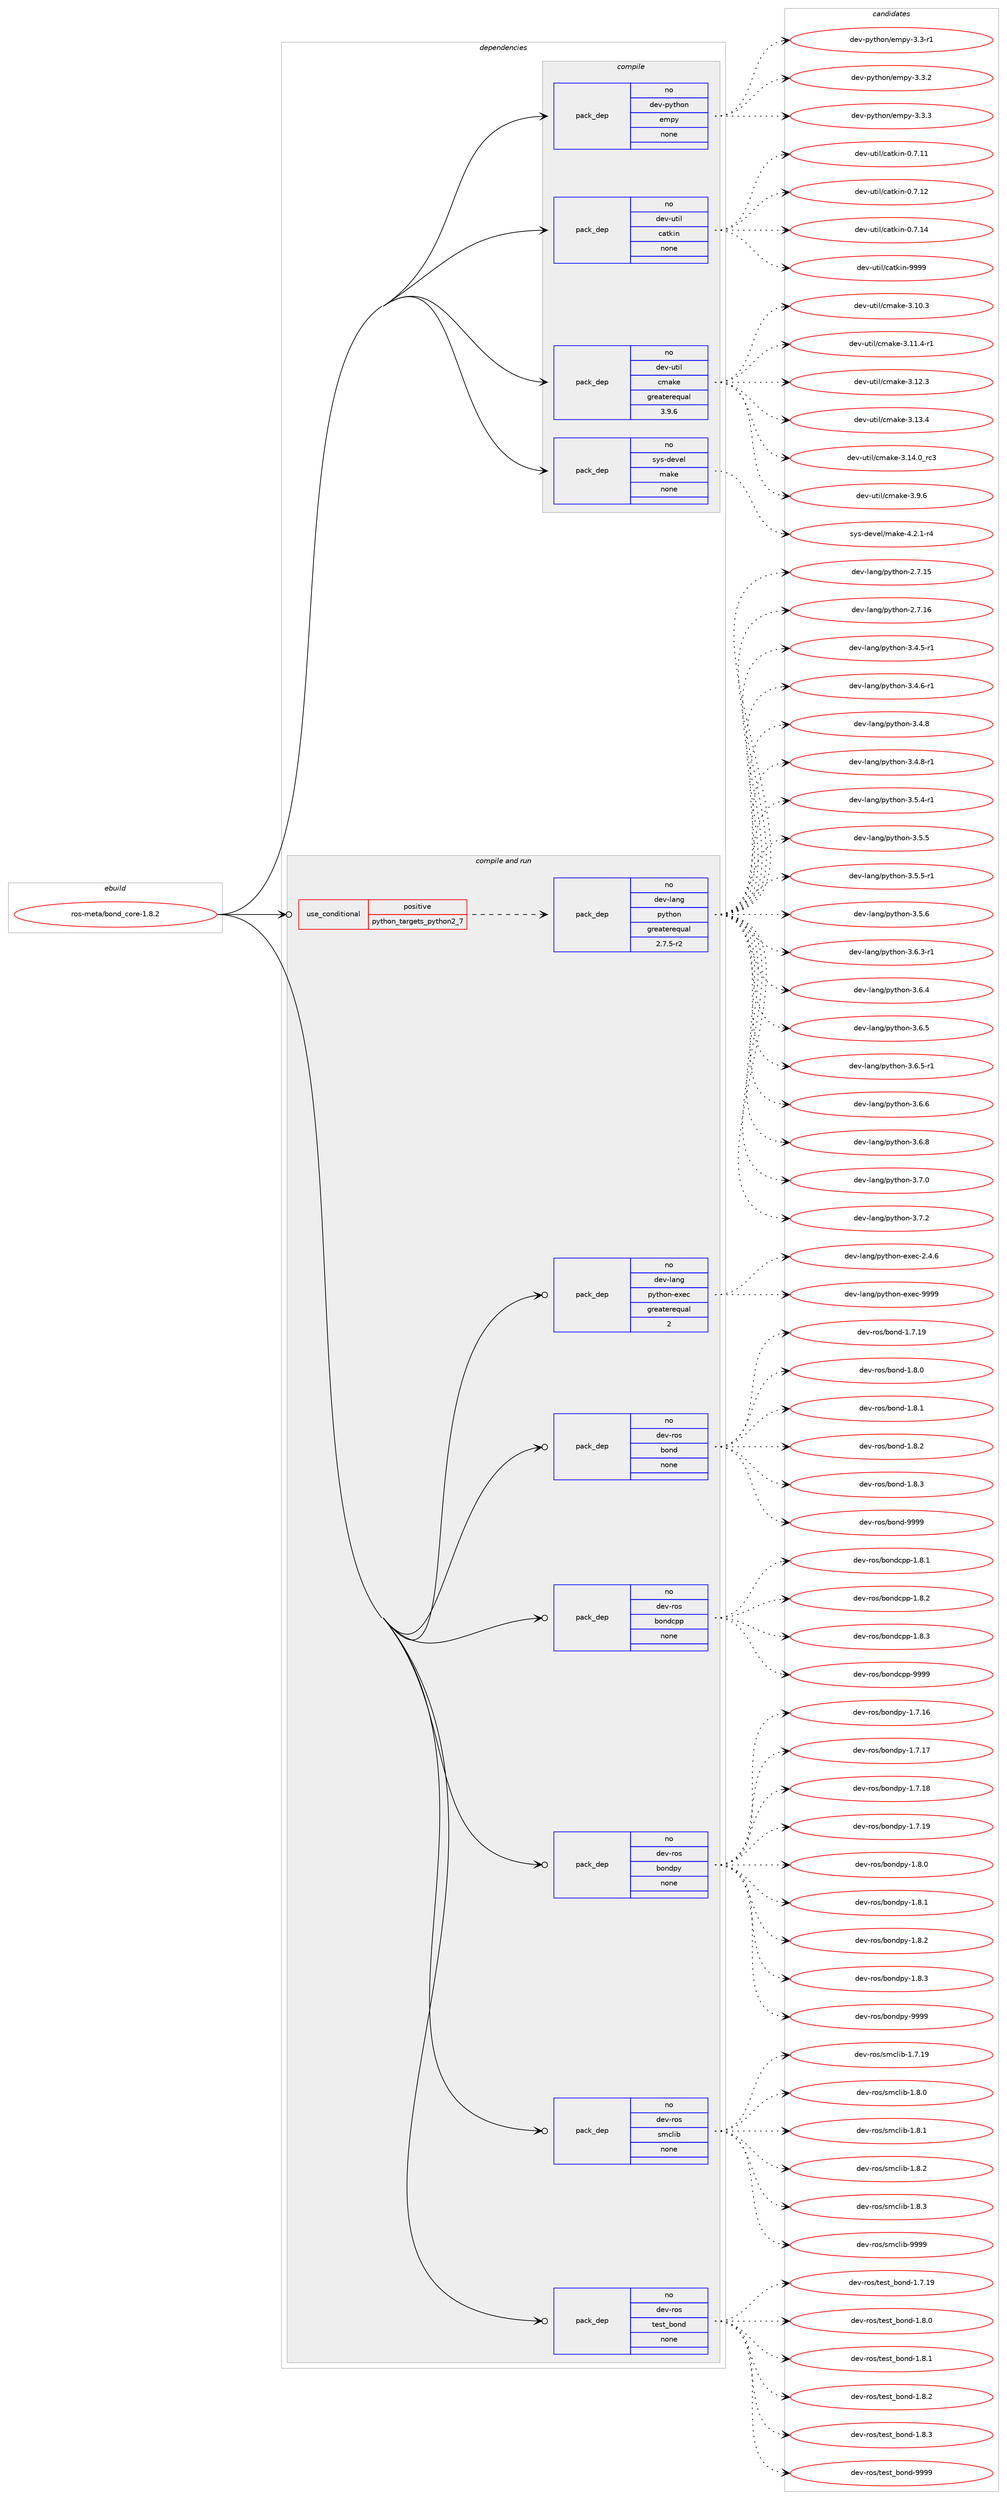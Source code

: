digraph prolog {

# *************
# Graph options
# *************

newrank=true;
concentrate=true;
compound=true;
graph [rankdir=LR,fontname=Helvetica,fontsize=10,ranksep=1.5];#, ranksep=2.5, nodesep=0.2];
edge  [arrowhead=vee];
node  [fontname=Helvetica,fontsize=10];

# **********
# The ebuild
# **********

subgraph cluster_leftcol {
color=gray;
rank=same;
label=<<i>ebuild</i>>;
id [label="ros-meta/bond_core-1.8.2", color=red, width=4, href="../ros-meta/bond_core-1.8.2.svg"];
}

# ****************
# The dependencies
# ****************

subgraph cluster_midcol {
color=gray;
label=<<i>dependencies</i>>;
subgraph cluster_compile {
fillcolor="#eeeeee";
style=filled;
label=<<i>compile</i>>;
subgraph pack1202894 {
dependency1682082 [label=<<TABLE BORDER="0" CELLBORDER="1" CELLSPACING="0" CELLPADDING="4" WIDTH="220"><TR><TD ROWSPAN="6" CELLPADDING="30">pack_dep</TD></TR><TR><TD WIDTH="110">no</TD></TR><TR><TD>dev-python</TD></TR><TR><TD>empy</TD></TR><TR><TD>none</TD></TR><TR><TD></TD></TR></TABLE>>, shape=none, color=blue];
}
id:e -> dependency1682082:w [weight=20,style="solid",arrowhead="vee"];
subgraph pack1202895 {
dependency1682083 [label=<<TABLE BORDER="0" CELLBORDER="1" CELLSPACING="0" CELLPADDING="4" WIDTH="220"><TR><TD ROWSPAN="6" CELLPADDING="30">pack_dep</TD></TR><TR><TD WIDTH="110">no</TD></TR><TR><TD>dev-util</TD></TR><TR><TD>catkin</TD></TR><TR><TD>none</TD></TR><TR><TD></TD></TR></TABLE>>, shape=none, color=blue];
}
id:e -> dependency1682083:w [weight=20,style="solid",arrowhead="vee"];
subgraph pack1202896 {
dependency1682084 [label=<<TABLE BORDER="0" CELLBORDER="1" CELLSPACING="0" CELLPADDING="4" WIDTH="220"><TR><TD ROWSPAN="6" CELLPADDING="30">pack_dep</TD></TR><TR><TD WIDTH="110">no</TD></TR><TR><TD>dev-util</TD></TR><TR><TD>cmake</TD></TR><TR><TD>greaterequal</TD></TR><TR><TD>3.9.6</TD></TR></TABLE>>, shape=none, color=blue];
}
id:e -> dependency1682084:w [weight=20,style="solid",arrowhead="vee"];
subgraph pack1202897 {
dependency1682085 [label=<<TABLE BORDER="0" CELLBORDER="1" CELLSPACING="0" CELLPADDING="4" WIDTH="220"><TR><TD ROWSPAN="6" CELLPADDING="30">pack_dep</TD></TR><TR><TD WIDTH="110">no</TD></TR><TR><TD>sys-devel</TD></TR><TR><TD>make</TD></TR><TR><TD>none</TD></TR><TR><TD></TD></TR></TABLE>>, shape=none, color=blue];
}
id:e -> dependency1682085:w [weight=20,style="solid",arrowhead="vee"];
}
subgraph cluster_compileandrun {
fillcolor="#eeeeee";
style=filled;
label=<<i>compile and run</i>>;
subgraph cond451659 {
dependency1682086 [label=<<TABLE BORDER="0" CELLBORDER="1" CELLSPACING="0" CELLPADDING="4"><TR><TD ROWSPAN="3" CELLPADDING="10">use_conditional</TD></TR><TR><TD>positive</TD></TR><TR><TD>python_targets_python2_7</TD></TR></TABLE>>, shape=none, color=red];
subgraph pack1202898 {
dependency1682087 [label=<<TABLE BORDER="0" CELLBORDER="1" CELLSPACING="0" CELLPADDING="4" WIDTH="220"><TR><TD ROWSPAN="6" CELLPADDING="30">pack_dep</TD></TR><TR><TD WIDTH="110">no</TD></TR><TR><TD>dev-lang</TD></TR><TR><TD>python</TD></TR><TR><TD>greaterequal</TD></TR><TR><TD>2.7.5-r2</TD></TR></TABLE>>, shape=none, color=blue];
}
dependency1682086:e -> dependency1682087:w [weight=20,style="dashed",arrowhead="vee"];
}
id:e -> dependency1682086:w [weight=20,style="solid",arrowhead="odotvee"];
subgraph pack1202899 {
dependency1682088 [label=<<TABLE BORDER="0" CELLBORDER="1" CELLSPACING="0" CELLPADDING="4" WIDTH="220"><TR><TD ROWSPAN="6" CELLPADDING="30">pack_dep</TD></TR><TR><TD WIDTH="110">no</TD></TR><TR><TD>dev-lang</TD></TR><TR><TD>python-exec</TD></TR><TR><TD>greaterequal</TD></TR><TR><TD>2</TD></TR></TABLE>>, shape=none, color=blue];
}
id:e -> dependency1682088:w [weight=20,style="solid",arrowhead="odotvee"];
subgraph pack1202900 {
dependency1682089 [label=<<TABLE BORDER="0" CELLBORDER="1" CELLSPACING="0" CELLPADDING="4" WIDTH="220"><TR><TD ROWSPAN="6" CELLPADDING="30">pack_dep</TD></TR><TR><TD WIDTH="110">no</TD></TR><TR><TD>dev-ros</TD></TR><TR><TD>bond</TD></TR><TR><TD>none</TD></TR><TR><TD></TD></TR></TABLE>>, shape=none, color=blue];
}
id:e -> dependency1682089:w [weight=20,style="solid",arrowhead="odotvee"];
subgraph pack1202901 {
dependency1682090 [label=<<TABLE BORDER="0" CELLBORDER="1" CELLSPACING="0" CELLPADDING="4" WIDTH="220"><TR><TD ROWSPAN="6" CELLPADDING="30">pack_dep</TD></TR><TR><TD WIDTH="110">no</TD></TR><TR><TD>dev-ros</TD></TR><TR><TD>bondcpp</TD></TR><TR><TD>none</TD></TR><TR><TD></TD></TR></TABLE>>, shape=none, color=blue];
}
id:e -> dependency1682090:w [weight=20,style="solid",arrowhead="odotvee"];
subgraph pack1202902 {
dependency1682091 [label=<<TABLE BORDER="0" CELLBORDER="1" CELLSPACING="0" CELLPADDING="4" WIDTH="220"><TR><TD ROWSPAN="6" CELLPADDING="30">pack_dep</TD></TR><TR><TD WIDTH="110">no</TD></TR><TR><TD>dev-ros</TD></TR><TR><TD>bondpy</TD></TR><TR><TD>none</TD></TR><TR><TD></TD></TR></TABLE>>, shape=none, color=blue];
}
id:e -> dependency1682091:w [weight=20,style="solid",arrowhead="odotvee"];
subgraph pack1202903 {
dependency1682092 [label=<<TABLE BORDER="0" CELLBORDER="1" CELLSPACING="0" CELLPADDING="4" WIDTH="220"><TR><TD ROWSPAN="6" CELLPADDING="30">pack_dep</TD></TR><TR><TD WIDTH="110">no</TD></TR><TR><TD>dev-ros</TD></TR><TR><TD>smclib</TD></TR><TR><TD>none</TD></TR><TR><TD></TD></TR></TABLE>>, shape=none, color=blue];
}
id:e -> dependency1682092:w [weight=20,style="solid",arrowhead="odotvee"];
subgraph pack1202904 {
dependency1682093 [label=<<TABLE BORDER="0" CELLBORDER="1" CELLSPACING="0" CELLPADDING="4" WIDTH="220"><TR><TD ROWSPAN="6" CELLPADDING="30">pack_dep</TD></TR><TR><TD WIDTH="110">no</TD></TR><TR><TD>dev-ros</TD></TR><TR><TD>test_bond</TD></TR><TR><TD>none</TD></TR><TR><TD></TD></TR></TABLE>>, shape=none, color=blue];
}
id:e -> dependency1682093:w [weight=20,style="solid",arrowhead="odotvee"];
}
subgraph cluster_run {
fillcolor="#eeeeee";
style=filled;
label=<<i>run</i>>;
}
}

# **************
# The candidates
# **************

subgraph cluster_choices {
rank=same;
color=gray;
label=<<i>candidates</i>>;

subgraph choice1202894 {
color=black;
nodesep=1;
choice1001011184511212111610411111047101109112121455146514511449 [label="dev-python/empy-3.3-r1", color=red, width=4,href="../dev-python/empy-3.3-r1.svg"];
choice1001011184511212111610411111047101109112121455146514650 [label="dev-python/empy-3.3.2", color=red, width=4,href="../dev-python/empy-3.3.2.svg"];
choice1001011184511212111610411111047101109112121455146514651 [label="dev-python/empy-3.3.3", color=red, width=4,href="../dev-python/empy-3.3.3.svg"];
dependency1682082:e -> choice1001011184511212111610411111047101109112121455146514511449:w [style=dotted,weight="100"];
dependency1682082:e -> choice1001011184511212111610411111047101109112121455146514650:w [style=dotted,weight="100"];
dependency1682082:e -> choice1001011184511212111610411111047101109112121455146514651:w [style=dotted,weight="100"];
}
subgraph choice1202895 {
color=black;
nodesep=1;
choice1001011184511711610510847999711610710511045484655464949 [label="dev-util/catkin-0.7.11", color=red, width=4,href="../dev-util/catkin-0.7.11.svg"];
choice1001011184511711610510847999711610710511045484655464950 [label="dev-util/catkin-0.7.12", color=red, width=4,href="../dev-util/catkin-0.7.12.svg"];
choice1001011184511711610510847999711610710511045484655464952 [label="dev-util/catkin-0.7.14", color=red, width=4,href="../dev-util/catkin-0.7.14.svg"];
choice100101118451171161051084799971161071051104557575757 [label="dev-util/catkin-9999", color=red, width=4,href="../dev-util/catkin-9999.svg"];
dependency1682083:e -> choice1001011184511711610510847999711610710511045484655464949:w [style=dotted,weight="100"];
dependency1682083:e -> choice1001011184511711610510847999711610710511045484655464950:w [style=dotted,weight="100"];
dependency1682083:e -> choice1001011184511711610510847999711610710511045484655464952:w [style=dotted,weight="100"];
dependency1682083:e -> choice100101118451171161051084799971161071051104557575757:w [style=dotted,weight="100"];
}
subgraph choice1202896 {
color=black;
nodesep=1;
choice1001011184511711610510847991099710710145514649484651 [label="dev-util/cmake-3.10.3", color=red, width=4,href="../dev-util/cmake-3.10.3.svg"];
choice10010111845117116105108479910997107101455146494946524511449 [label="dev-util/cmake-3.11.4-r1", color=red, width=4,href="../dev-util/cmake-3.11.4-r1.svg"];
choice1001011184511711610510847991099710710145514649504651 [label="dev-util/cmake-3.12.3", color=red, width=4,href="../dev-util/cmake-3.12.3.svg"];
choice1001011184511711610510847991099710710145514649514652 [label="dev-util/cmake-3.13.4", color=red, width=4,href="../dev-util/cmake-3.13.4.svg"];
choice1001011184511711610510847991099710710145514649524648951149951 [label="dev-util/cmake-3.14.0_rc3", color=red, width=4,href="../dev-util/cmake-3.14.0_rc3.svg"];
choice10010111845117116105108479910997107101455146574654 [label="dev-util/cmake-3.9.6", color=red, width=4,href="../dev-util/cmake-3.9.6.svg"];
dependency1682084:e -> choice1001011184511711610510847991099710710145514649484651:w [style=dotted,weight="100"];
dependency1682084:e -> choice10010111845117116105108479910997107101455146494946524511449:w [style=dotted,weight="100"];
dependency1682084:e -> choice1001011184511711610510847991099710710145514649504651:w [style=dotted,weight="100"];
dependency1682084:e -> choice1001011184511711610510847991099710710145514649514652:w [style=dotted,weight="100"];
dependency1682084:e -> choice1001011184511711610510847991099710710145514649524648951149951:w [style=dotted,weight="100"];
dependency1682084:e -> choice10010111845117116105108479910997107101455146574654:w [style=dotted,weight="100"];
}
subgraph choice1202897 {
color=black;
nodesep=1;
choice1151211154510010111810110847109971071014552465046494511452 [label="sys-devel/make-4.2.1-r4", color=red, width=4,href="../sys-devel/make-4.2.1-r4.svg"];
dependency1682085:e -> choice1151211154510010111810110847109971071014552465046494511452:w [style=dotted,weight="100"];
}
subgraph choice1202898 {
color=black;
nodesep=1;
choice10010111845108971101034711212111610411111045504655464953 [label="dev-lang/python-2.7.15", color=red, width=4,href="../dev-lang/python-2.7.15.svg"];
choice10010111845108971101034711212111610411111045504655464954 [label="dev-lang/python-2.7.16", color=red, width=4,href="../dev-lang/python-2.7.16.svg"];
choice1001011184510897110103471121211161041111104551465246534511449 [label="dev-lang/python-3.4.5-r1", color=red, width=4,href="../dev-lang/python-3.4.5-r1.svg"];
choice1001011184510897110103471121211161041111104551465246544511449 [label="dev-lang/python-3.4.6-r1", color=red, width=4,href="../dev-lang/python-3.4.6-r1.svg"];
choice100101118451089711010347112121116104111110455146524656 [label="dev-lang/python-3.4.8", color=red, width=4,href="../dev-lang/python-3.4.8.svg"];
choice1001011184510897110103471121211161041111104551465246564511449 [label="dev-lang/python-3.4.8-r1", color=red, width=4,href="../dev-lang/python-3.4.8-r1.svg"];
choice1001011184510897110103471121211161041111104551465346524511449 [label="dev-lang/python-3.5.4-r1", color=red, width=4,href="../dev-lang/python-3.5.4-r1.svg"];
choice100101118451089711010347112121116104111110455146534653 [label="dev-lang/python-3.5.5", color=red, width=4,href="../dev-lang/python-3.5.5.svg"];
choice1001011184510897110103471121211161041111104551465346534511449 [label="dev-lang/python-3.5.5-r1", color=red, width=4,href="../dev-lang/python-3.5.5-r1.svg"];
choice100101118451089711010347112121116104111110455146534654 [label="dev-lang/python-3.5.6", color=red, width=4,href="../dev-lang/python-3.5.6.svg"];
choice1001011184510897110103471121211161041111104551465446514511449 [label="dev-lang/python-3.6.3-r1", color=red, width=4,href="../dev-lang/python-3.6.3-r1.svg"];
choice100101118451089711010347112121116104111110455146544652 [label="dev-lang/python-3.6.4", color=red, width=4,href="../dev-lang/python-3.6.4.svg"];
choice100101118451089711010347112121116104111110455146544653 [label="dev-lang/python-3.6.5", color=red, width=4,href="../dev-lang/python-3.6.5.svg"];
choice1001011184510897110103471121211161041111104551465446534511449 [label="dev-lang/python-3.6.5-r1", color=red, width=4,href="../dev-lang/python-3.6.5-r1.svg"];
choice100101118451089711010347112121116104111110455146544654 [label="dev-lang/python-3.6.6", color=red, width=4,href="../dev-lang/python-3.6.6.svg"];
choice100101118451089711010347112121116104111110455146544656 [label="dev-lang/python-3.6.8", color=red, width=4,href="../dev-lang/python-3.6.8.svg"];
choice100101118451089711010347112121116104111110455146554648 [label="dev-lang/python-3.7.0", color=red, width=4,href="../dev-lang/python-3.7.0.svg"];
choice100101118451089711010347112121116104111110455146554650 [label="dev-lang/python-3.7.2", color=red, width=4,href="../dev-lang/python-3.7.2.svg"];
dependency1682087:e -> choice10010111845108971101034711212111610411111045504655464953:w [style=dotted,weight="100"];
dependency1682087:e -> choice10010111845108971101034711212111610411111045504655464954:w [style=dotted,weight="100"];
dependency1682087:e -> choice1001011184510897110103471121211161041111104551465246534511449:w [style=dotted,weight="100"];
dependency1682087:e -> choice1001011184510897110103471121211161041111104551465246544511449:w [style=dotted,weight="100"];
dependency1682087:e -> choice100101118451089711010347112121116104111110455146524656:w [style=dotted,weight="100"];
dependency1682087:e -> choice1001011184510897110103471121211161041111104551465246564511449:w [style=dotted,weight="100"];
dependency1682087:e -> choice1001011184510897110103471121211161041111104551465346524511449:w [style=dotted,weight="100"];
dependency1682087:e -> choice100101118451089711010347112121116104111110455146534653:w [style=dotted,weight="100"];
dependency1682087:e -> choice1001011184510897110103471121211161041111104551465346534511449:w [style=dotted,weight="100"];
dependency1682087:e -> choice100101118451089711010347112121116104111110455146534654:w [style=dotted,weight="100"];
dependency1682087:e -> choice1001011184510897110103471121211161041111104551465446514511449:w [style=dotted,weight="100"];
dependency1682087:e -> choice100101118451089711010347112121116104111110455146544652:w [style=dotted,weight="100"];
dependency1682087:e -> choice100101118451089711010347112121116104111110455146544653:w [style=dotted,weight="100"];
dependency1682087:e -> choice1001011184510897110103471121211161041111104551465446534511449:w [style=dotted,weight="100"];
dependency1682087:e -> choice100101118451089711010347112121116104111110455146544654:w [style=dotted,weight="100"];
dependency1682087:e -> choice100101118451089711010347112121116104111110455146544656:w [style=dotted,weight="100"];
dependency1682087:e -> choice100101118451089711010347112121116104111110455146554648:w [style=dotted,weight="100"];
dependency1682087:e -> choice100101118451089711010347112121116104111110455146554650:w [style=dotted,weight="100"];
}
subgraph choice1202899 {
color=black;
nodesep=1;
choice1001011184510897110103471121211161041111104510112010199455046524654 [label="dev-lang/python-exec-2.4.6", color=red, width=4,href="../dev-lang/python-exec-2.4.6.svg"];
choice10010111845108971101034711212111610411111045101120101994557575757 [label="dev-lang/python-exec-9999", color=red, width=4,href="../dev-lang/python-exec-9999.svg"];
dependency1682088:e -> choice1001011184510897110103471121211161041111104510112010199455046524654:w [style=dotted,weight="100"];
dependency1682088:e -> choice10010111845108971101034711212111610411111045101120101994557575757:w [style=dotted,weight="100"];
}
subgraph choice1202900 {
color=black;
nodesep=1;
choice10010111845114111115479811111010045494655464957 [label="dev-ros/bond-1.7.19", color=red, width=4,href="../dev-ros/bond-1.7.19.svg"];
choice100101118451141111154798111110100454946564648 [label="dev-ros/bond-1.8.0", color=red, width=4,href="../dev-ros/bond-1.8.0.svg"];
choice100101118451141111154798111110100454946564649 [label="dev-ros/bond-1.8.1", color=red, width=4,href="../dev-ros/bond-1.8.1.svg"];
choice100101118451141111154798111110100454946564650 [label="dev-ros/bond-1.8.2", color=red, width=4,href="../dev-ros/bond-1.8.2.svg"];
choice100101118451141111154798111110100454946564651 [label="dev-ros/bond-1.8.3", color=red, width=4,href="../dev-ros/bond-1.8.3.svg"];
choice1001011184511411111547981111101004557575757 [label="dev-ros/bond-9999", color=red, width=4,href="../dev-ros/bond-9999.svg"];
dependency1682089:e -> choice10010111845114111115479811111010045494655464957:w [style=dotted,weight="100"];
dependency1682089:e -> choice100101118451141111154798111110100454946564648:w [style=dotted,weight="100"];
dependency1682089:e -> choice100101118451141111154798111110100454946564649:w [style=dotted,weight="100"];
dependency1682089:e -> choice100101118451141111154798111110100454946564650:w [style=dotted,weight="100"];
dependency1682089:e -> choice100101118451141111154798111110100454946564651:w [style=dotted,weight="100"];
dependency1682089:e -> choice1001011184511411111547981111101004557575757:w [style=dotted,weight="100"];
}
subgraph choice1202901 {
color=black;
nodesep=1;
choice10010111845114111115479811111010099112112454946564649 [label="dev-ros/bondcpp-1.8.1", color=red, width=4,href="../dev-ros/bondcpp-1.8.1.svg"];
choice10010111845114111115479811111010099112112454946564650 [label="dev-ros/bondcpp-1.8.2", color=red, width=4,href="../dev-ros/bondcpp-1.8.2.svg"];
choice10010111845114111115479811111010099112112454946564651 [label="dev-ros/bondcpp-1.8.3", color=red, width=4,href="../dev-ros/bondcpp-1.8.3.svg"];
choice100101118451141111154798111110100991121124557575757 [label="dev-ros/bondcpp-9999", color=red, width=4,href="../dev-ros/bondcpp-9999.svg"];
dependency1682090:e -> choice10010111845114111115479811111010099112112454946564649:w [style=dotted,weight="100"];
dependency1682090:e -> choice10010111845114111115479811111010099112112454946564650:w [style=dotted,weight="100"];
dependency1682090:e -> choice10010111845114111115479811111010099112112454946564651:w [style=dotted,weight="100"];
dependency1682090:e -> choice100101118451141111154798111110100991121124557575757:w [style=dotted,weight="100"];
}
subgraph choice1202902 {
color=black;
nodesep=1;
choice10010111845114111115479811111010011212145494655464954 [label="dev-ros/bondpy-1.7.16", color=red, width=4,href="../dev-ros/bondpy-1.7.16.svg"];
choice10010111845114111115479811111010011212145494655464955 [label="dev-ros/bondpy-1.7.17", color=red, width=4,href="../dev-ros/bondpy-1.7.17.svg"];
choice10010111845114111115479811111010011212145494655464956 [label="dev-ros/bondpy-1.7.18", color=red, width=4,href="../dev-ros/bondpy-1.7.18.svg"];
choice10010111845114111115479811111010011212145494655464957 [label="dev-ros/bondpy-1.7.19", color=red, width=4,href="../dev-ros/bondpy-1.7.19.svg"];
choice100101118451141111154798111110100112121454946564648 [label="dev-ros/bondpy-1.8.0", color=red, width=4,href="../dev-ros/bondpy-1.8.0.svg"];
choice100101118451141111154798111110100112121454946564649 [label="dev-ros/bondpy-1.8.1", color=red, width=4,href="../dev-ros/bondpy-1.8.1.svg"];
choice100101118451141111154798111110100112121454946564650 [label="dev-ros/bondpy-1.8.2", color=red, width=4,href="../dev-ros/bondpy-1.8.2.svg"];
choice100101118451141111154798111110100112121454946564651 [label="dev-ros/bondpy-1.8.3", color=red, width=4,href="../dev-ros/bondpy-1.8.3.svg"];
choice1001011184511411111547981111101001121214557575757 [label="dev-ros/bondpy-9999", color=red, width=4,href="../dev-ros/bondpy-9999.svg"];
dependency1682091:e -> choice10010111845114111115479811111010011212145494655464954:w [style=dotted,weight="100"];
dependency1682091:e -> choice10010111845114111115479811111010011212145494655464955:w [style=dotted,weight="100"];
dependency1682091:e -> choice10010111845114111115479811111010011212145494655464956:w [style=dotted,weight="100"];
dependency1682091:e -> choice10010111845114111115479811111010011212145494655464957:w [style=dotted,weight="100"];
dependency1682091:e -> choice100101118451141111154798111110100112121454946564648:w [style=dotted,weight="100"];
dependency1682091:e -> choice100101118451141111154798111110100112121454946564649:w [style=dotted,weight="100"];
dependency1682091:e -> choice100101118451141111154798111110100112121454946564650:w [style=dotted,weight="100"];
dependency1682091:e -> choice100101118451141111154798111110100112121454946564651:w [style=dotted,weight="100"];
dependency1682091:e -> choice1001011184511411111547981111101001121214557575757:w [style=dotted,weight="100"];
}
subgraph choice1202903 {
color=black;
nodesep=1;
choice1001011184511411111547115109991081059845494655464957 [label="dev-ros/smclib-1.7.19", color=red, width=4,href="../dev-ros/smclib-1.7.19.svg"];
choice10010111845114111115471151099910810598454946564648 [label="dev-ros/smclib-1.8.0", color=red, width=4,href="../dev-ros/smclib-1.8.0.svg"];
choice10010111845114111115471151099910810598454946564649 [label="dev-ros/smclib-1.8.1", color=red, width=4,href="../dev-ros/smclib-1.8.1.svg"];
choice10010111845114111115471151099910810598454946564650 [label="dev-ros/smclib-1.8.2", color=red, width=4,href="../dev-ros/smclib-1.8.2.svg"];
choice10010111845114111115471151099910810598454946564651 [label="dev-ros/smclib-1.8.3", color=red, width=4,href="../dev-ros/smclib-1.8.3.svg"];
choice100101118451141111154711510999108105984557575757 [label="dev-ros/smclib-9999", color=red, width=4,href="../dev-ros/smclib-9999.svg"];
dependency1682092:e -> choice1001011184511411111547115109991081059845494655464957:w [style=dotted,weight="100"];
dependency1682092:e -> choice10010111845114111115471151099910810598454946564648:w [style=dotted,weight="100"];
dependency1682092:e -> choice10010111845114111115471151099910810598454946564649:w [style=dotted,weight="100"];
dependency1682092:e -> choice10010111845114111115471151099910810598454946564650:w [style=dotted,weight="100"];
dependency1682092:e -> choice10010111845114111115471151099910810598454946564651:w [style=dotted,weight="100"];
dependency1682092:e -> choice100101118451141111154711510999108105984557575757:w [style=dotted,weight="100"];
}
subgraph choice1202904 {
color=black;
nodesep=1;
choice1001011184511411111547116101115116959811111010045494655464957 [label="dev-ros/test_bond-1.7.19", color=red, width=4,href="../dev-ros/test_bond-1.7.19.svg"];
choice10010111845114111115471161011151169598111110100454946564648 [label="dev-ros/test_bond-1.8.0", color=red, width=4,href="../dev-ros/test_bond-1.8.0.svg"];
choice10010111845114111115471161011151169598111110100454946564649 [label="dev-ros/test_bond-1.8.1", color=red, width=4,href="../dev-ros/test_bond-1.8.1.svg"];
choice10010111845114111115471161011151169598111110100454946564650 [label="dev-ros/test_bond-1.8.2", color=red, width=4,href="../dev-ros/test_bond-1.8.2.svg"];
choice10010111845114111115471161011151169598111110100454946564651 [label="dev-ros/test_bond-1.8.3", color=red, width=4,href="../dev-ros/test_bond-1.8.3.svg"];
choice100101118451141111154711610111511695981111101004557575757 [label="dev-ros/test_bond-9999", color=red, width=4,href="../dev-ros/test_bond-9999.svg"];
dependency1682093:e -> choice1001011184511411111547116101115116959811111010045494655464957:w [style=dotted,weight="100"];
dependency1682093:e -> choice10010111845114111115471161011151169598111110100454946564648:w [style=dotted,weight="100"];
dependency1682093:e -> choice10010111845114111115471161011151169598111110100454946564649:w [style=dotted,weight="100"];
dependency1682093:e -> choice10010111845114111115471161011151169598111110100454946564650:w [style=dotted,weight="100"];
dependency1682093:e -> choice10010111845114111115471161011151169598111110100454946564651:w [style=dotted,weight="100"];
dependency1682093:e -> choice100101118451141111154711610111511695981111101004557575757:w [style=dotted,weight="100"];
}
}

}
